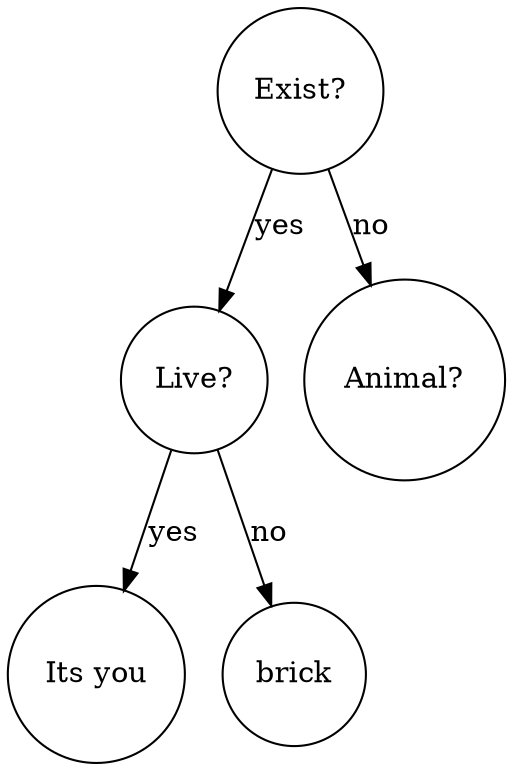 digraph BST {
    node [shape=circle];
    "Exist?" -> "Live?" [label="yes"];
    "Exist?" -> "Animal?" [label="no"];
    "Live?" -> "Its you" [label="yes"];
    "Live?" -> "brick" [label="no"];
}
